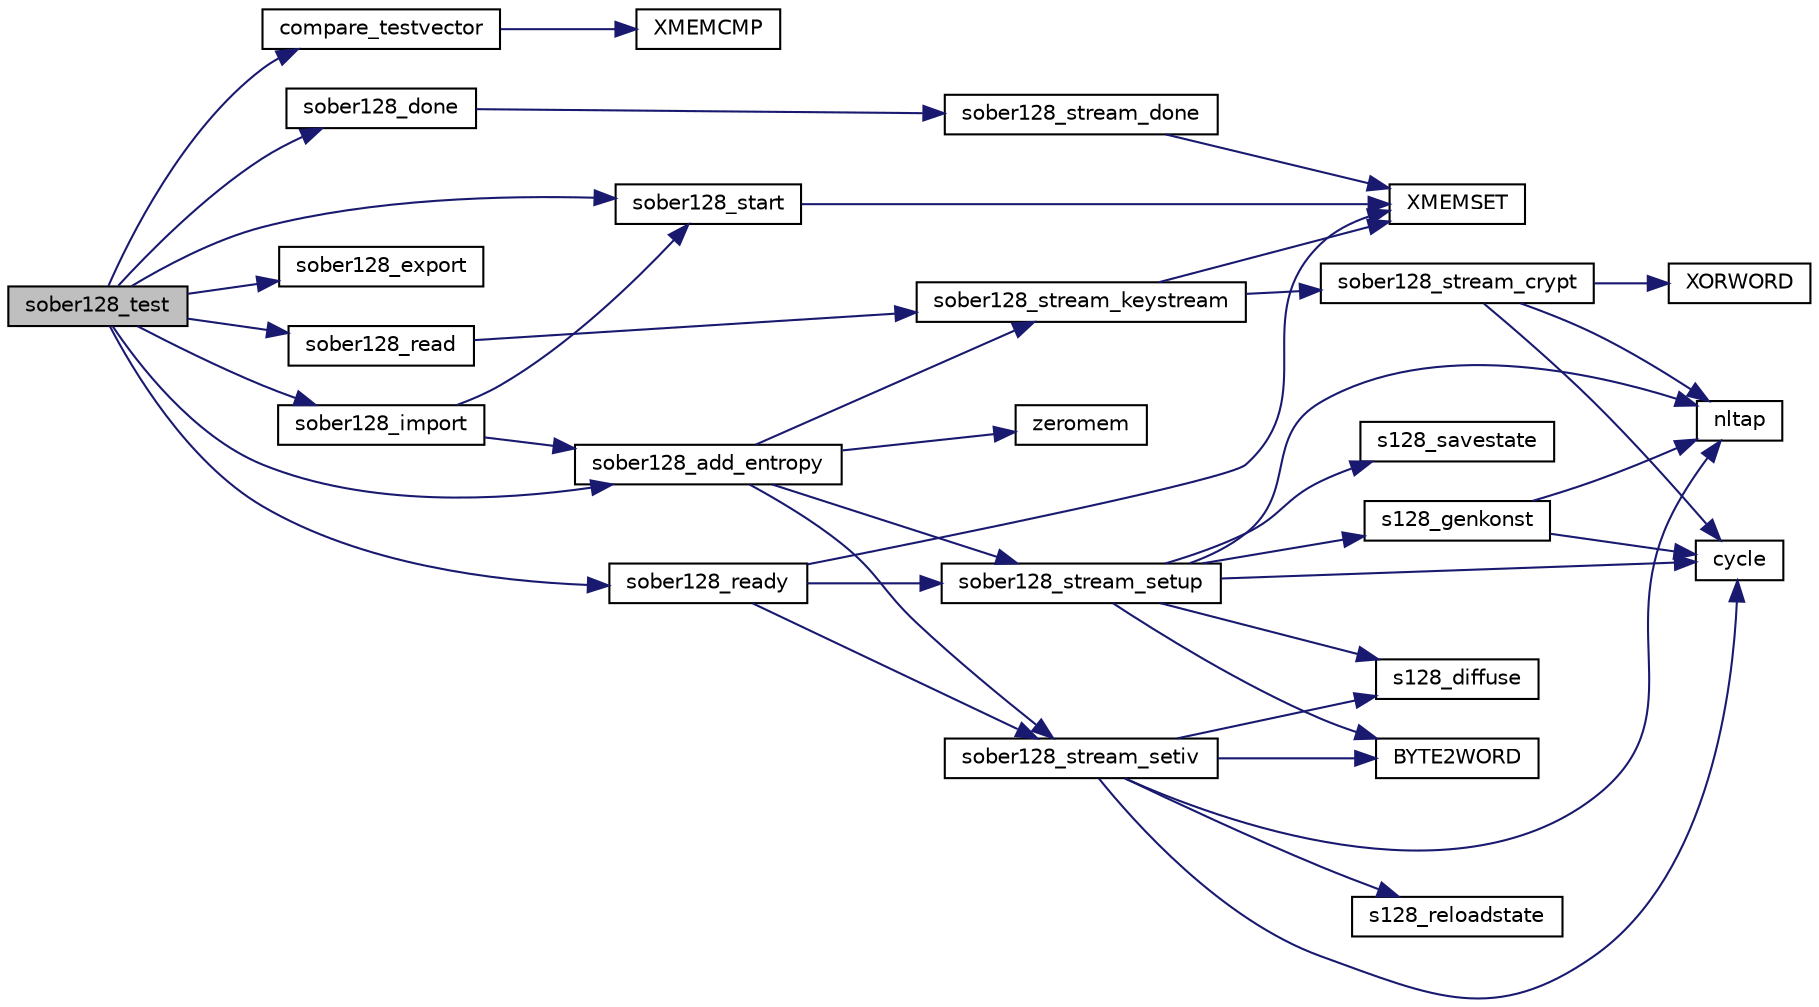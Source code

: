digraph "sober128_test"
{
 // LATEX_PDF_SIZE
  edge [fontname="Helvetica",fontsize="10",labelfontname="Helvetica",labelfontsize="10"];
  node [fontname="Helvetica",fontsize="10",shape=record];
  rankdir="LR";
  Node72 [label="sober128_test",height=0.2,width=0.4,color="black", fillcolor="grey75", style="filled", fontcolor="black",tooltip="PRNG self-test."];
  Node72 -> Node73 [color="midnightblue",fontsize="10",style="solid",fontname="Helvetica"];
  Node73 [label="compare_testvector",height=0.2,width=0.4,color="black", fillcolor="white", style="filled",URL="$tomcrypt__misc_8h.html#a7764a7f27897c6182335752df00b5f8e",tooltip="Compare two test-vectors."];
  Node73 -> Node74 [color="midnightblue",fontsize="10",style="solid",fontname="Helvetica"];
  Node74 [label="XMEMCMP",height=0.2,width=0.4,color="black", fillcolor="white", style="filled",URL="$tomcrypt__cfg_8h.html#a372b974ec0ac07abcd55297554fe540f",tooltip=" "];
  Node72 -> Node75 [color="midnightblue",fontsize="10",style="solid",fontname="Helvetica"];
  Node75 [label="sober128_add_entropy",height=0.2,width=0.4,color="black", fillcolor="white", style="filled",URL="$sober128_8c.html#a477d801a7eb2e66db6c4c3d7f2db3827",tooltip="Add entropy to the PRNG state."];
  Node75 -> Node76 [color="midnightblue",fontsize="10",style="solid",fontname="Helvetica"];
  Node76 [label="sober128_stream_keystream",height=0.2,width=0.4,color="black", fillcolor="white", style="filled",URL="$sober128__stream_8c.html#a8f44e316ae3d51801843156a64966a34",tooltip=" "];
  Node76 -> Node77 [color="midnightblue",fontsize="10",style="solid",fontname="Helvetica"];
  Node77 [label="XMEMSET",height=0.2,width=0.4,color="black", fillcolor="white", style="filled",URL="$tomcrypt__cfg_8h.html#aa3c34a6f6c61de7da9258b5a30e32c2f",tooltip=" "];
  Node76 -> Node78 [color="midnightblue",fontsize="10",style="solid",fontname="Helvetica"];
  Node78 [label="sober128_stream_crypt",height=0.2,width=0.4,color="black", fillcolor="white", style="filled",URL="$sober128__stream_8c.html#ae518d65a1bd918959e0d52e3f7d963de",tooltip="Encrypt (or decrypt) bytes of ciphertext (or plaintext) with Sober128."];
  Node78 -> Node79 [color="midnightblue",fontsize="10",style="solid",fontname="Helvetica"];
  Node79 [label="cycle",height=0.2,width=0.4,color="black", fillcolor="white", style="filled",URL="$sober128__stream_8c.html#a5ee309e1f2da8afec6f25f826763f55d",tooltip=" "];
  Node78 -> Node80 [color="midnightblue",fontsize="10",style="solid",fontname="Helvetica"];
  Node80 [label="nltap",height=0.2,width=0.4,color="black", fillcolor="white", style="filled",URL="$sober128__stream_8c.html#aa40918d0bb77cd616f54d859fe3ceb34",tooltip=" "];
  Node78 -> Node81 [color="midnightblue",fontsize="10",style="solid",fontname="Helvetica"];
  Node81 [label="XORWORD",height=0.2,width=0.4,color="black", fillcolor="white", style="filled",URL="$sober128__stream_8c.html#a272d26d71ca3e6dd2b4282302c91e5bd",tooltip=" "];
  Node75 -> Node82 [color="midnightblue",fontsize="10",style="solid",fontname="Helvetica"];
  Node82 [label="sober128_stream_setiv",height=0.2,width=0.4,color="black", fillcolor="white", style="filled",URL="$sober128__stream_8c.html#aad93d7243d0b6e8bb46f8637c1dab891",tooltip="Set IV to the Sober128 state."];
  Node82 -> Node83 [color="midnightblue",fontsize="10",style="solid",fontname="Helvetica"];
  Node83 [label="s128_reloadstate",height=0.2,width=0.4,color="black", fillcolor="white", style="filled",URL="$sober128__stream_8c.html#a658f8c5cee73aa58ecf24133861c084d",tooltip=" "];
  Node82 -> Node84 [color="midnightblue",fontsize="10",style="solid",fontname="Helvetica"];
  Node84 [label="BYTE2WORD",height=0.2,width=0.4,color="black", fillcolor="white", style="filled",URL="$sober128__stream_8c.html#ae7acc8746ffb536a618b77f0e2042807",tooltip=" "];
  Node82 -> Node79 [color="midnightblue",fontsize="10",style="solid",fontname="Helvetica"];
  Node82 -> Node80 [color="midnightblue",fontsize="10",style="solid",fontname="Helvetica"];
  Node82 -> Node85 [color="midnightblue",fontsize="10",style="solid",fontname="Helvetica"];
  Node85 [label="s128_diffuse",height=0.2,width=0.4,color="black", fillcolor="white", style="filled",URL="$sober128__stream_8c.html#a90d35fdc987c8472cc4390a3dc4c7777",tooltip=" "];
  Node75 -> Node86 [color="midnightblue",fontsize="10",style="solid",fontname="Helvetica"];
  Node86 [label="sober128_stream_setup",height=0.2,width=0.4,color="black", fillcolor="white", style="filled",URL="$sober128__stream_8c.html#a0a1e7b2ff7cfbba83eee53e875ef8d6e",tooltip="Initialize an Sober128 context (only the key)"];
  Node86 -> Node84 [color="midnightblue",fontsize="10",style="solid",fontname="Helvetica"];
  Node86 -> Node79 [color="midnightblue",fontsize="10",style="solid",fontname="Helvetica"];
  Node86 -> Node80 [color="midnightblue",fontsize="10",style="solid",fontname="Helvetica"];
  Node86 -> Node85 [color="midnightblue",fontsize="10",style="solid",fontname="Helvetica"];
  Node86 -> Node87 [color="midnightblue",fontsize="10",style="solid",fontname="Helvetica"];
  Node87 [label="s128_genkonst",height=0.2,width=0.4,color="black", fillcolor="white", style="filled",URL="$sober128__stream_8c.html#afeb3cc1b4facd7436b991dc552ffb038",tooltip=" "];
  Node87 -> Node79 [color="midnightblue",fontsize="10",style="solid",fontname="Helvetica"];
  Node87 -> Node80 [color="midnightblue",fontsize="10",style="solid",fontname="Helvetica"];
  Node86 -> Node88 [color="midnightblue",fontsize="10",style="solid",fontname="Helvetica"];
  Node88 [label="s128_savestate",height=0.2,width=0.4,color="black", fillcolor="white", style="filled",URL="$sober128__stream_8c.html#a884ca93789ee73dea18768f55567bc67",tooltip=" "];
  Node75 -> Node89 [color="midnightblue",fontsize="10",style="solid",fontname="Helvetica"];
  Node89 [label="zeromem",height=0.2,width=0.4,color="black", fillcolor="white", style="filled",URL="$tomcrypt__misc_8h.html#a63b6e188713790263bfd3612fe8b398f",tooltip="Zero a block of memory."];
  Node72 -> Node90 [color="midnightblue",fontsize="10",style="solid",fontname="Helvetica"];
  Node90 [label="sober128_done",height=0.2,width=0.4,color="black", fillcolor="white", style="filled",URL="$sober128_8c.html#a3cfcf62a0dfb3a105430d3a0c753605f",tooltip="Terminate the PRNG."];
  Node90 -> Node91 [color="midnightblue",fontsize="10",style="solid",fontname="Helvetica"];
  Node91 [label="sober128_stream_done",height=0.2,width=0.4,color="black", fillcolor="white", style="filled",URL="$sober128__stream_8c.html#a37c4a04830801bac9f4b432b4b45fb2d",tooltip="Terminate and clear Sober128 state."];
  Node91 -> Node77 [color="midnightblue",fontsize="10",style="solid",fontname="Helvetica"];
  Node72 -> Node92 [color="midnightblue",fontsize="10",style="solid",fontname="Helvetica"];
  Node92 [label="sober128_export",height=0.2,width=0.4,color="black", fillcolor="white", style="filled",URL="$sober128_8c.html#a0b6df9499cc20809546e86dc659e033a",tooltip="Export the PRNG state."];
  Node72 -> Node93 [color="midnightblue",fontsize="10",style="solid",fontname="Helvetica"];
  Node93 [label="sober128_import",height=0.2,width=0.4,color="black", fillcolor="white", style="filled",URL="$sober128_8c.html#abd0bdcc3d2a0436f74ab10b0c68fcbca",tooltip="Import a PRNG state."];
  Node93 -> Node75 [color="midnightblue",fontsize="10",style="solid",fontname="Helvetica"];
  Node93 -> Node94 [color="midnightblue",fontsize="10",style="solid",fontname="Helvetica"];
  Node94 [label="sober128_start",height=0.2,width=0.4,color="black", fillcolor="white", style="filled",URL="$sober128_8c.html#a2e4935bebf15395ce088dd74a6d03114",tooltip="Start the PRNG."];
  Node94 -> Node77 [color="midnightblue",fontsize="10",style="solid",fontname="Helvetica"];
  Node72 -> Node95 [color="midnightblue",fontsize="10",style="solid",fontname="Helvetica"];
  Node95 [label="sober128_read",height=0.2,width=0.4,color="black", fillcolor="white", style="filled",URL="$sober128_8c.html#a8e7604858301441d7c791a5e86b03025",tooltip="Read from the PRNG."];
  Node95 -> Node76 [color="midnightblue",fontsize="10",style="solid",fontname="Helvetica"];
  Node72 -> Node96 [color="midnightblue",fontsize="10",style="solid",fontname="Helvetica"];
  Node96 [label="sober128_ready",height=0.2,width=0.4,color="black", fillcolor="white", style="filled",URL="$sober128_8c.html#a61687a8a822a53f6bc48a79b40f48e04",tooltip="Make the PRNG ready to read from."];
  Node96 -> Node82 [color="midnightblue",fontsize="10",style="solid",fontname="Helvetica"];
  Node96 -> Node86 [color="midnightblue",fontsize="10",style="solid",fontname="Helvetica"];
  Node96 -> Node77 [color="midnightblue",fontsize="10",style="solid",fontname="Helvetica"];
  Node72 -> Node94 [color="midnightblue",fontsize="10",style="solid",fontname="Helvetica"];
}
